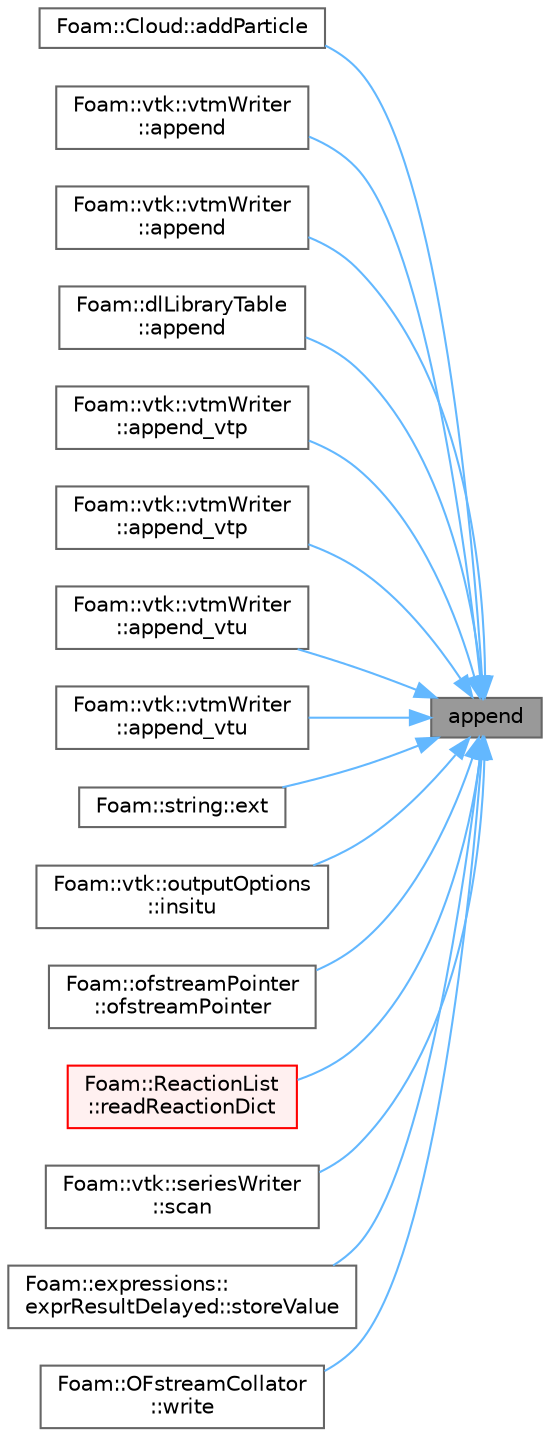 digraph "append"
{
 // LATEX_PDF_SIZE
  bgcolor="transparent";
  edge [fontname=Helvetica,fontsize=10,labelfontname=Helvetica,labelfontsize=10];
  node [fontname=Helvetica,fontsize=10,shape=box,height=0.2,width=0.4];
  rankdir="RL";
  Node1 [id="Node000001",label="append",height=0.2,width=0.4,color="gray40", fillcolor="grey60", style="filled", fontcolor="black",tooltip=" "];
  Node1 -> Node2 [id="edge1_Node000001_Node000002",dir="back",color="steelblue1",style="solid",tooltip=" "];
  Node2 [id="Node000002",label="Foam::Cloud::addParticle",height=0.2,width=0.4,color="grey40", fillcolor="white", style="filled",URL="$classFoam_1_1Cloud.html#ace103b45f1c2f59d2550b2344e635f19",tooltip=" "];
  Node1 -> Node3 [id="edge2_Node000001_Node000003",dir="back",color="steelblue1",style="solid",tooltip=" "];
  Node3 [id="Node000003",label="Foam::vtk::vtmWriter\l::append",height=0.2,width=0.4,color="grey40", fillcolor="white", style="filled",URL="$classFoam_1_1vtk_1_1vtmWriter.html#a1e168018caa4f4353397bb6b3ccdb853",tooltip=" "];
  Node1 -> Node4 [id="edge3_Node000001_Node000004",dir="back",color="steelblue1",style="solid",tooltip=" "];
  Node4 [id="Node000004",label="Foam::vtk::vtmWriter\l::append",height=0.2,width=0.4,color="grey40", fillcolor="white", style="filled",URL="$classFoam_1_1vtk_1_1vtmWriter.html#a6f0f519a972239b39565636e78d743ca",tooltip=" "];
  Node1 -> Node5 [id="edge4_Node000001_Node000005",dir="back",color="steelblue1",style="solid",tooltip=" "];
  Node5 [id="Node000005",label="Foam::dlLibraryTable\l::append",height=0.2,width=0.4,color="grey40", fillcolor="white", style="filled",URL="$classFoam_1_1dlLibraryTable.html#ae11bf036ae38f25a91240b8d0f288a9e",tooltip=" "];
  Node1 -> Node6 [id="edge5_Node000001_Node000006",dir="back",color="steelblue1",style="solid",tooltip=" "];
  Node6 [id="Node000006",label="Foam::vtk::vtmWriter\l::append_vtp",height=0.2,width=0.4,color="grey40", fillcolor="white", style="filled",URL="$classFoam_1_1vtk_1_1vtmWriter.html#acd477aeed960f59ca663b4c0e4458748",tooltip=" "];
  Node1 -> Node7 [id="edge6_Node000001_Node000007",dir="back",color="steelblue1",style="solid",tooltip=" "];
  Node7 [id="Node000007",label="Foam::vtk::vtmWriter\l::append_vtp",height=0.2,width=0.4,color="grey40", fillcolor="white", style="filled",URL="$classFoam_1_1vtk_1_1vtmWriter.html#a44c8ed13b708c02b709637dba3e3b9c8",tooltip=" "];
  Node1 -> Node8 [id="edge7_Node000001_Node000008",dir="back",color="steelblue1",style="solid",tooltip=" "];
  Node8 [id="Node000008",label="Foam::vtk::vtmWriter\l::append_vtu",height=0.2,width=0.4,color="grey40", fillcolor="white", style="filled",URL="$classFoam_1_1vtk_1_1vtmWriter.html#ae421395843e167015557f1a9dbc38488",tooltip=" "];
  Node1 -> Node9 [id="edge8_Node000001_Node000009",dir="back",color="steelblue1",style="solid",tooltip=" "];
  Node9 [id="Node000009",label="Foam::vtk::vtmWriter\l::append_vtu",height=0.2,width=0.4,color="grey40", fillcolor="white", style="filled",URL="$classFoam_1_1vtk_1_1vtmWriter.html#a8a869db3b57b40abebcc338506645f24",tooltip=" "];
  Node1 -> Node10 [id="edge9_Node000001_Node000010",dir="back",color="steelblue1",style="solid",tooltip=" "];
  Node10 [id="Node000010",label="Foam::string::ext",height=0.2,width=0.4,color="grey40", fillcolor="white", style="filled",URL="$classFoam_1_1string.html#a5b0e67cf736b55117638d352e6be3334",tooltip=" "];
  Node1 -> Node11 [id="edge10_Node000001_Node000011",dir="back",color="steelblue1",style="solid",tooltip=" "];
  Node11 [id="Node000011",label="Foam::vtk::outputOptions\l::insitu",height=0.2,width=0.4,color="grey40", fillcolor="white", style="filled",URL="$classFoam_1_1vtk_1_1outputOptions.html#a027a93ae347aab7e90a03b4123242a81",tooltip=" "];
  Node1 -> Node12 [id="edge11_Node000001_Node000012",dir="back",color="steelblue1",style="solid",tooltip=" "];
  Node12 [id="Node000012",label="Foam::ofstreamPointer\l::ofstreamPointer",height=0.2,width=0.4,color="grey40", fillcolor="white", style="filled",URL="$classFoam_1_1ofstreamPointer.html#a4fc31ce38c82b2dbff45d1ffb8b90782",tooltip=" "];
  Node1 -> Node13 [id="edge12_Node000001_Node000013",dir="back",color="steelblue1",style="solid",tooltip=" "];
  Node13 [id="Node000013",label="Foam::ReactionList\l::readReactionDict",height=0.2,width=0.4,color="red", fillcolor="#FFF0F0", style="filled",URL="$classFoam_1_1ReactionList.html#a9edfada761b3f501e8e8d3026741217e",tooltip=" "];
  Node1 -> Node15 [id="edge13_Node000001_Node000015",dir="back",color="steelblue1",style="solid",tooltip=" "];
  Node15 [id="Node000015",label="Foam::vtk::seriesWriter\l::scan",height=0.2,width=0.4,color="grey40", fillcolor="white", style="filled",URL="$classFoam_1_1vtk_1_1seriesWriter.html#aa633fc4ad34ced03e6d101e8644998fc",tooltip=" "];
  Node1 -> Node16 [id="edge14_Node000001_Node000016",dir="back",color="steelblue1",style="solid",tooltip=" "];
  Node16 [id="Node000016",label="Foam::expressions::\lexprResultDelayed::storeValue",height=0.2,width=0.4,color="grey40", fillcolor="white", style="filled",URL="$classFoam_1_1expressions_1_1exprResultDelayed.html#a097d713ab3e8beb3d23a5adbe2e60ac9",tooltip=" "];
  Node1 -> Node17 [id="edge15_Node000001_Node000017",dir="back",color="steelblue1",style="solid",tooltip=" "];
  Node17 [id="Node000017",label="Foam::OFstreamCollator\l::write",height=0.2,width=0.4,color="grey40", fillcolor="white", style="filled",URL="$classFoam_1_1OFstreamCollator.html#ae2976a75dfc96caf82a37c816090065a",tooltip=" "];
}
